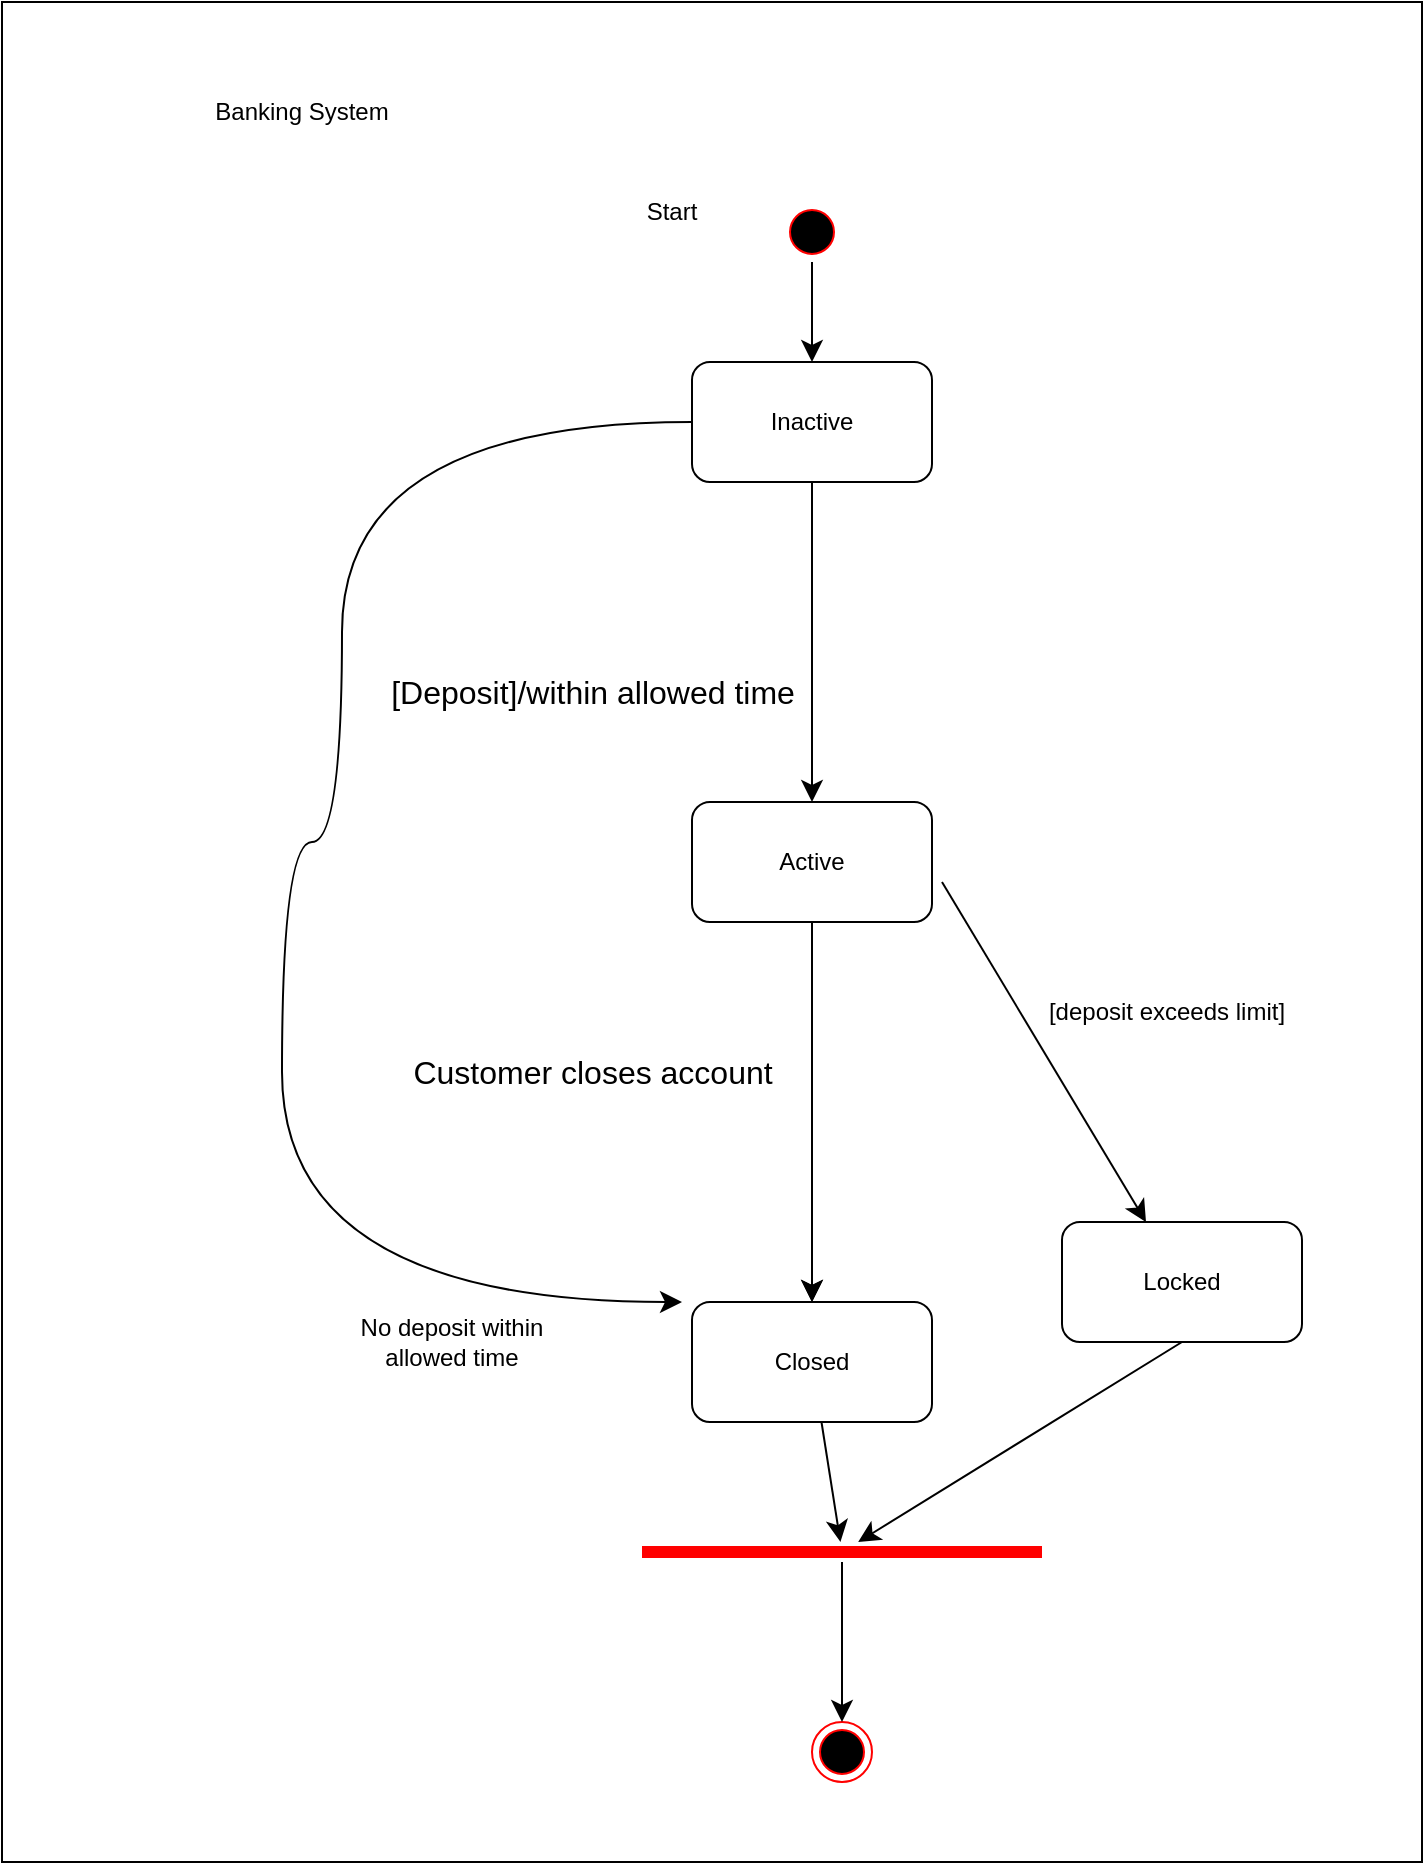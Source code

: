 <mxfile version="28.2.5">
  <diagram name="Page-1" id="jIhs1a7BguIBXvsB0KyY">
    <mxGraphModel dx="1418" dy="838" grid="1" gridSize="10" guides="1" tooltips="1" connect="1" arrows="1" fold="1" page="1" pageScale="1" pageWidth="850" pageHeight="1100" math="0" shadow="0">
      <root>
        <mxCell id="0" />
        <mxCell id="1" parent="0" />
        <mxCell id="UnqwtN1UXANQ0ov9B6k0-67" value="" style="rounded=0;whiteSpace=wrap;html=1;" vertex="1" parent="1">
          <mxGeometry x="60" y="70" width="710" height="930" as="geometry" />
        </mxCell>
        <mxCell id="UnqwtN1UXANQ0ov9B6k0-1" value="Banking System" style="text;html=1;align=center;verticalAlign=middle;whiteSpace=wrap;rounded=0;" vertex="1" parent="1">
          <mxGeometry x="150" y="110" width="120" height="30" as="geometry" />
        </mxCell>
        <mxCell id="UnqwtN1UXANQ0ov9B6k0-8" value="" style="edgeStyle=none;curved=1;rounded=0;orthogonalLoop=1;jettySize=auto;html=1;fontSize=12;startSize=8;endSize=8;" edge="1" parent="1" target="UnqwtN1UXANQ0ov9B6k0-7">
          <mxGeometry relative="1" as="geometry">
            <mxPoint x="465" y="200" as="sourcePoint" />
          </mxGeometry>
        </mxCell>
        <mxCell id="UnqwtN1UXANQ0ov9B6k0-30" style="edgeStyle=orthogonalEdgeStyle;curved=1;rounded=0;orthogonalLoop=1;jettySize=auto;html=1;exitX=0;exitY=0.5;exitDx=0;exitDy=0;fontSize=12;startSize=8;endSize=8;" edge="1" parent="1" source="UnqwtN1UXANQ0ov9B6k0-7">
          <mxGeometry relative="1" as="geometry">
            <mxPoint x="400" y="720" as="targetPoint" />
            <Array as="points">
              <mxPoint x="230" y="280" />
              <mxPoint x="230" y="490" />
              <mxPoint x="200" y="490" />
              <mxPoint x="200" y="720" />
            </Array>
          </mxGeometry>
        </mxCell>
        <mxCell id="UnqwtN1UXANQ0ov9B6k0-7" value="Inactive" style="rounded=1;whiteSpace=wrap;html=1;" vertex="1" parent="1">
          <mxGeometry x="405" y="250" width="120" height="60" as="geometry" />
        </mxCell>
        <mxCell id="UnqwtN1UXANQ0ov9B6k0-17" value="" style="edgeStyle=none;curved=1;rounded=0;orthogonalLoop=1;jettySize=auto;html=1;fontSize=12;startSize=8;endSize=8;" edge="1" parent="1" source="UnqwtN1UXANQ0ov9B6k0-7" target="UnqwtN1UXANQ0ov9B6k0-16">
          <mxGeometry relative="1" as="geometry">
            <mxPoint x="465" y="390" as="sourcePoint" />
          </mxGeometry>
        </mxCell>
        <mxCell id="UnqwtN1UXANQ0ov9B6k0-16" value="Active" style="whiteSpace=wrap;html=1;rounded=1;" vertex="1" parent="1">
          <mxGeometry x="405" y="470" width="120" height="60" as="geometry" />
        </mxCell>
        <mxCell id="UnqwtN1UXANQ0ov9B6k0-18" value="[Deposit]/within allowed time" style="text;html=1;align=center;verticalAlign=middle;resizable=0;points=[];autosize=1;strokeColor=none;fillColor=none;fontSize=16;" vertex="1" parent="1">
          <mxGeometry x="240" y="400" width="230" height="30" as="geometry" />
        </mxCell>
        <mxCell id="UnqwtN1UXANQ0ov9B6k0-20" value="[deposit exceeds limit]" style="text;html=1;align=center;verticalAlign=middle;whiteSpace=wrap;rounded=0;" vertex="1" parent="1">
          <mxGeometry x="560" y="560" width="165" height="30" as="geometry" />
        </mxCell>
        <mxCell id="UnqwtN1UXANQ0ov9B6k0-21" value="Locked" style="rounded=1;whiteSpace=wrap;html=1;" vertex="1" parent="1">
          <mxGeometry x="590" y="680" width="120" height="60" as="geometry" />
        </mxCell>
        <mxCell id="UnqwtN1UXANQ0ov9B6k0-62" value="" style="edgeStyle=none;curved=1;rounded=0;orthogonalLoop=1;jettySize=auto;html=1;fontSize=12;startSize=8;endSize=8;" edge="1" parent="1" source="UnqwtN1UXANQ0ov9B6k0-22" target="UnqwtN1UXANQ0ov9B6k0-61">
          <mxGeometry relative="1" as="geometry" />
        </mxCell>
        <mxCell id="UnqwtN1UXANQ0ov9B6k0-22" value="Closed" style="rounded=1;whiteSpace=wrap;html=1;" vertex="1" parent="1">
          <mxGeometry x="405" y="720" width="120" height="60" as="geometry" />
        </mxCell>
        <mxCell id="UnqwtN1UXANQ0ov9B6k0-27" value="" style="ellipse;html=1;shape=endState;fillColor=#000000;strokeColor=#ff0000;" vertex="1" parent="1">
          <mxGeometry x="465" y="930" width="30" height="30" as="geometry" />
        </mxCell>
        <mxCell id="UnqwtN1UXANQ0ov9B6k0-31" value="No deposit within allowed time" style="text;html=1;align=center;verticalAlign=middle;whiteSpace=wrap;rounded=0;" vertex="1" parent="1">
          <mxGeometry x="220" y="720" width="130" height="40" as="geometry" />
        </mxCell>
        <mxCell id="UnqwtN1UXANQ0ov9B6k0-33" value="" style="ellipse;html=1;shape=startState;fillColor=#000000;strokeColor=#ff0000;" vertex="1" parent="1">
          <mxGeometry x="450" y="170" width="30" height="30" as="geometry" />
        </mxCell>
        <mxCell id="UnqwtN1UXANQ0ov9B6k0-39" value="" style="edgeStyle=none;curved=1;rounded=0;orthogonalLoop=1;jettySize=auto;html=1;fontSize=12;startSize=8;endSize=8;" edge="1" parent="1" target="UnqwtN1UXANQ0ov9B6k0-22">
          <mxGeometry relative="1" as="geometry">
            <mxPoint x="465" y="640" as="sourcePoint" />
          </mxGeometry>
        </mxCell>
        <mxCell id="UnqwtN1UXANQ0ov9B6k0-42" value="" style="edgeStyle=none;curved=1;rounded=0;orthogonalLoop=1;jettySize=auto;html=1;fontSize=12;startSize=8;endSize=8;exitX=0.5;exitY=1;exitDx=0;exitDy=0;" edge="1" parent="1" source="UnqwtN1UXANQ0ov9B6k0-16" target="UnqwtN1UXANQ0ov9B6k0-22">
          <mxGeometry relative="1" as="geometry">
            <mxPoint x="465" y="630" as="sourcePoint" />
          </mxGeometry>
        </mxCell>
        <mxCell id="UnqwtN1UXANQ0ov9B6k0-54" value="" style="edgeStyle=none;curved=1;rounded=0;orthogonalLoop=1;jettySize=auto;html=1;fontSize=12;startSize=8;endSize=8;" edge="1" parent="1" target="UnqwtN1UXANQ0ov9B6k0-21">
          <mxGeometry relative="1" as="geometry">
            <mxPoint x="530" y="510" as="sourcePoint" />
          </mxGeometry>
        </mxCell>
        <mxCell id="UnqwtN1UXANQ0ov9B6k0-51" value="Customer closes account" style="text;html=1;align=center;verticalAlign=middle;resizable=0;points=[];autosize=1;strokeColor=none;fillColor=none;fontSize=16;" vertex="1" parent="1">
          <mxGeometry x="255" y="590" width="200" height="30" as="geometry" />
        </mxCell>
        <mxCell id="UnqwtN1UXANQ0ov9B6k0-59" value="" style="endArrow=classic;html=1;rounded=0;fontSize=12;startSize=8;endSize=8;curved=1;" edge="1" parent="1" target="UnqwtN1UXANQ0ov9B6k0-61">
          <mxGeometry width="50" height="50" relative="1" as="geometry">
            <mxPoint x="650" y="740" as="sourcePoint" />
            <mxPoint x="570" y="890" as="targetPoint" />
          </mxGeometry>
        </mxCell>
        <mxCell id="UnqwtN1UXANQ0ov9B6k0-66" value="" style="edgeStyle=none;curved=1;rounded=0;orthogonalLoop=1;jettySize=auto;html=1;fontSize=12;startSize=8;endSize=8;" edge="1" parent="1" source="UnqwtN1UXANQ0ov9B6k0-61" target="UnqwtN1UXANQ0ov9B6k0-27">
          <mxGeometry relative="1" as="geometry" />
        </mxCell>
        <mxCell id="UnqwtN1UXANQ0ov9B6k0-61" value="" style="shape=line;html=1;strokeWidth=6;strokeColor=#ff0000;" vertex="1" parent="1">
          <mxGeometry x="380" y="840" width="200" height="10" as="geometry" />
        </mxCell>
        <mxCell id="UnqwtN1UXANQ0ov9B6k0-69" value="Start" style="text;html=1;align=center;verticalAlign=middle;whiteSpace=wrap;rounded=0;" vertex="1" parent="1">
          <mxGeometry x="365" y="160" width="60" height="30" as="geometry" />
        </mxCell>
      </root>
    </mxGraphModel>
  </diagram>
</mxfile>
